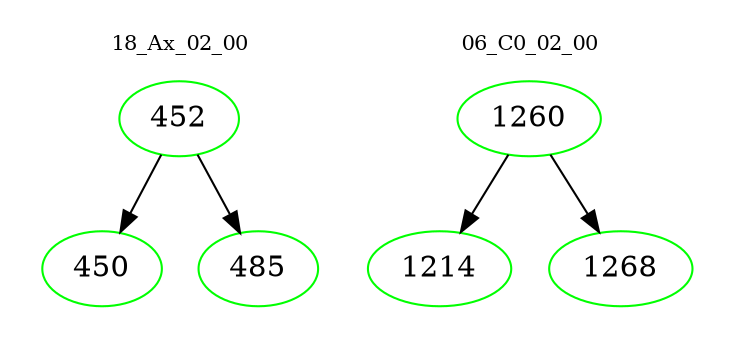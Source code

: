 digraph{
subgraph cluster_0 {
color = white
label = "18_Ax_02_00";
fontsize=10;
T0_452 [label="452", color="green"]
T0_452 -> T0_450 [color="black"]
T0_450 [label="450", color="green"]
T0_452 -> T0_485 [color="black"]
T0_485 [label="485", color="green"]
}
subgraph cluster_1 {
color = white
label = "06_C0_02_00";
fontsize=10;
T1_1260 [label="1260", color="green"]
T1_1260 -> T1_1214 [color="black"]
T1_1214 [label="1214", color="green"]
T1_1260 -> T1_1268 [color="black"]
T1_1268 [label="1268", color="green"]
}
}
